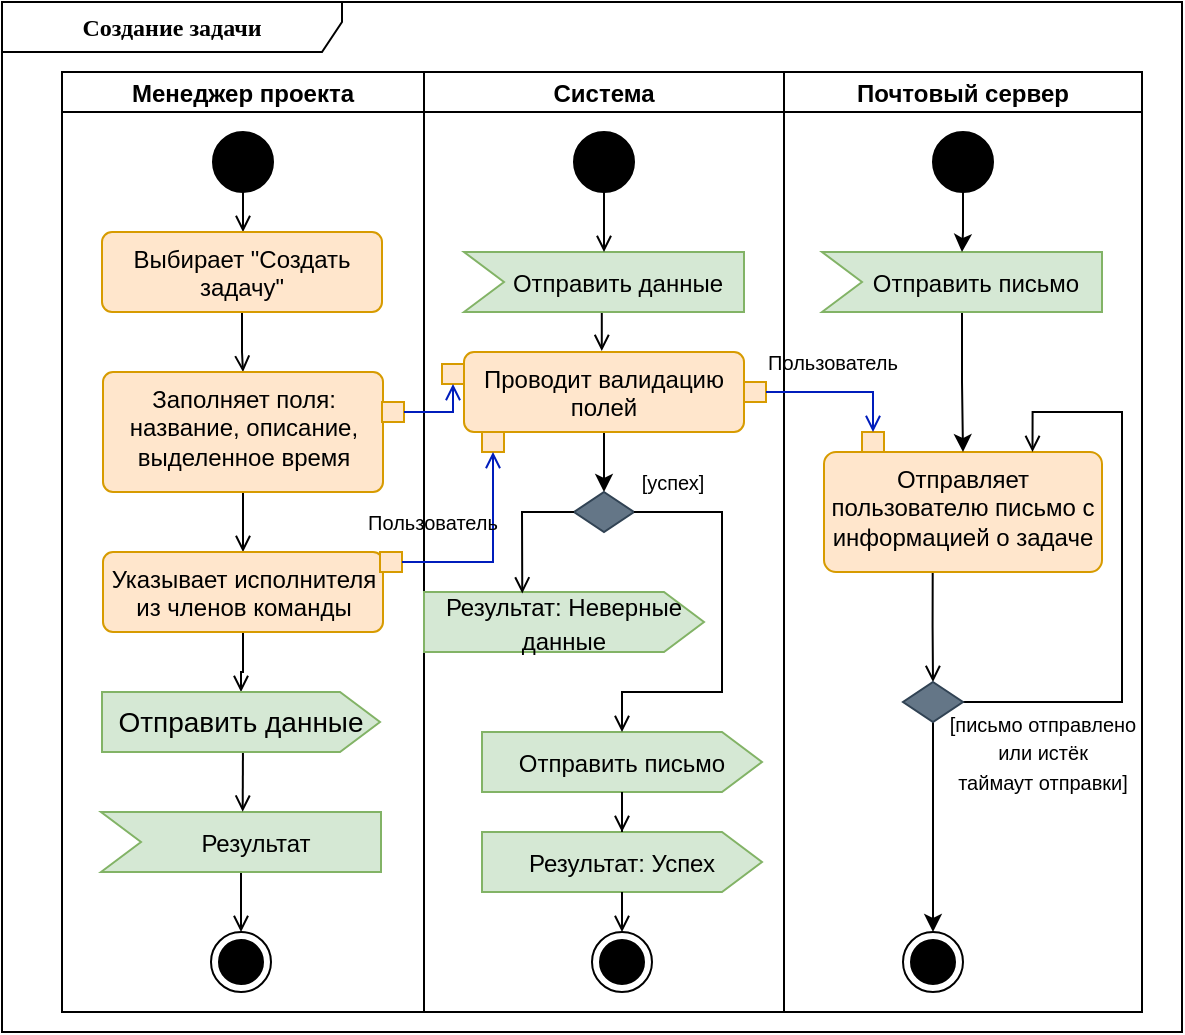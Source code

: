 <mxfile version="22.1.3" type="github">
  <diagram name="Страница — 1" id="4nss-KkPXFQWBisD1zAM">
    <mxGraphModel dx="955" dy="515" grid="1" gridSize="10" guides="1" tooltips="1" connect="1" arrows="1" fold="1" page="1" pageScale="1" pageWidth="827" pageHeight="1169" math="0" shadow="0">
      <root>
        <mxCell id="0" />
        <mxCell id="1" parent="0" />
        <mxCell id="ir2lZSe-M-KhIsvbzkP0-88" value="&lt;b&gt;Создание задачи&lt;/b&gt;" style="shape=umlFrame;whiteSpace=wrap;html=1;rounded=1;shadow=0;comic=0;labelBackgroundColor=none;strokeWidth=1;fontFamily=Verdana;fontSize=12;align=center;width=170;height=25;" parent="1" vertex="1">
          <mxGeometry x="90" y="75" width="590" height="515" as="geometry" />
        </mxCell>
        <mxCell id="ir2lZSe-M-KhIsvbzkP0-20" value="" style="shape=table;childLayout=tableLayout;startSize=0;fillColor=none;collapsible=0;recursiveResize=0;expand=0;" parent="1" vertex="1">
          <mxGeometry x="120" y="110" width="540" height="470" as="geometry" />
        </mxCell>
        <mxCell id="ir2lZSe-M-KhIsvbzkP0-21" value="" style="shape=tableRow;horizontal=0;swimlaneHead=0;swimlaneBody=0;top=0;left=0;strokeColor=inherit;bottom=0;right=0;dropTarget=0;fontStyle=0;fillColor=none;points=[[0,0.5],[1,0.5]];portConstraint=eastwest;startSize=0;collapsible=0;recursiveResize=0;expand=0;" parent="ir2lZSe-M-KhIsvbzkP0-20" vertex="1">
          <mxGeometry width="540" height="470" as="geometry" />
        </mxCell>
        <mxCell id="ir2lZSe-M-KhIsvbzkP0-22" value="Менеджер проекта" style="swimlane;swimlaneHead=0;swimlaneBody=0;fontStyle=1;strokeColor=inherit;connectable=0;fillColor=none;startSize=20;collapsible=0;recursiveResize=0;expand=0;" parent="ir2lZSe-M-KhIsvbzkP0-21" vertex="1">
          <mxGeometry width="181" height="470" as="geometry">
            <mxRectangle width="181" height="470" as="alternateBounds" />
          </mxGeometry>
        </mxCell>
        <mxCell id="ir2lZSe-M-KhIsvbzkP0-37" style="edgeStyle=orthogonalEdgeStyle;rounded=0;orthogonalLoop=1;jettySize=auto;html=1;endArrow=open;endFill=0;" parent="ir2lZSe-M-KhIsvbzkP0-22" source="ir2lZSe-M-KhIsvbzkP0-1" target="ir2lZSe-M-KhIsvbzkP0-26" edge="1">
          <mxGeometry relative="1" as="geometry" />
        </mxCell>
        <mxCell id="ir2lZSe-M-KhIsvbzkP0-1" value="" style="ellipse;fillColor=strokeColor;html=1;" parent="ir2lZSe-M-KhIsvbzkP0-22" vertex="1">
          <mxGeometry x="75.5" y="30" width="30" height="30" as="geometry" />
        </mxCell>
        <mxCell id="ir2lZSe-M-KhIsvbzkP0-38" style="edgeStyle=orthogonalEdgeStyle;rounded=0;orthogonalLoop=1;jettySize=auto;html=1;endArrow=open;endFill=0;" parent="ir2lZSe-M-KhIsvbzkP0-22" source="ir2lZSe-M-KhIsvbzkP0-26" target="ir2lZSe-M-KhIsvbzkP0-27" edge="1">
          <mxGeometry relative="1" as="geometry" />
        </mxCell>
        <mxCell id="ir2lZSe-M-KhIsvbzkP0-26" value="Выбирает &quot;Создать задачу&quot;" style="html=1;align=center;verticalAlign=top;rounded=1;absoluteArcSize=1;arcSize=10;dashed=0;whiteSpace=wrap;fillColor=#ffe6cc;strokeColor=#d79b00;" parent="ir2lZSe-M-KhIsvbzkP0-22" vertex="1">
          <mxGeometry x="20" y="80" width="140" height="40" as="geometry" />
        </mxCell>
        <mxCell id="ir2lZSe-M-KhIsvbzkP0-39" style="edgeStyle=orthogonalEdgeStyle;rounded=0;orthogonalLoop=1;jettySize=auto;html=1;endArrow=open;endFill=0;" parent="ir2lZSe-M-KhIsvbzkP0-22" source="ir2lZSe-M-KhIsvbzkP0-27" target="ir2lZSe-M-KhIsvbzkP0-28" edge="1">
          <mxGeometry relative="1" as="geometry" />
        </mxCell>
        <mxCell id="ir2lZSe-M-KhIsvbzkP0-27" value="Заполняет поля: название, описание, выделенное время" style="html=1;align=center;verticalAlign=top;rounded=1;absoluteArcSize=1;arcSize=10;dashed=0;whiteSpace=wrap;fillColor=#ffe6cc;strokeColor=#d79b00;" parent="ir2lZSe-M-KhIsvbzkP0-22" vertex="1">
          <mxGeometry x="20.5" y="150" width="140" height="60" as="geometry" />
        </mxCell>
        <mxCell id="djHgaaO19jBF4N8VO2es-6" style="edgeStyle=orthogonalEdgeStyle;rounded=0;orthogonalLoop=1;jettySize=auto;html=1;endArrow=open;endFill=0;" edge="1" parent="ir2lZSe-M-KhIsvbzkP0-22" source="ir2lZSe-M-KhIsvbzkP0-28" target="djHgaaO19jBF4N8VO2es-3">
          <mxGeometry relative="1" as="geometry" />
        </mxCell>
        <mxCell id="ir2lZSe-M-KhIsvbzkP0-28" value="Указывает исполнителя из членов команды" style="html=1;align=center;verticalAlign=top;rounded=1;absoluteArcSize=1;arcSize=10;dashed=0;whiteSpace=wrap;fillColor=#ffe6cc;strokeColor=#d79b00;" parent="ir2lZSe-M-KhIsvbzkP0-22" vertex="1">
          <mxGeometry x="20.5" y="240" width="140" height="40" as="geometry" />
        </mxCell>
        <mxCell id="ir2lZSe-M-KhIsvbzkP0-45" value="" style="rounded=0;whiteSpace=wrap;html=1;fillColor=#ffe6cc;strokeColor=#d79b00;" parent="ir2lZSe-M-KhIsvbzkP0-22" vertex="1">
          <mxGeometry x="160" y="165" width="11" height="10" as="geometry" />
        </mxCell>
        <mxCell id="ir2lZSe-M-KhIsvbzkP0-46" value="" style="rounded=0;whiteSpace=wrap;html=1;fillColor=#ffe6cc;strokeColor=#d79b00;" parent="ir2lZSe-M-KhIsvbzkP0-22" vertex="1">
          <mxGeometry x="159" y="240" width="11" height="10" as="geometry" />
        </mxCell>
        <mxCell id="ir2lZSe-M-KhIsvbzkP0-87" style="edgeStyle=orthogonalEdgeStyle;rounded=0;orthogonalLoop=1;jettySize=auto;html=1;endArrow=open;endFill=0;exitX=0;exitY=0;exitDx=70;exitDy=30;exitPerimeter=0;" parent="ir2lZSe-M-KhIsvbzkP0-22" source="ir2lZSe-M-KhIsvbzkP0-70" target="ir2lZSe-M-KhIsvbzkP0-86" edge="1">
          <mxGeometry relative="1" as="geometry">
            <Array as="points">
              <mxPoint x="90" y="452" />
              <mxPoint x="90" y="452" />
            </Array>
          </mxGeometry>
        </mxCell>
        <mxCell id="ir2lZSe-M-KhIsvbzkP0-70" value="&lt;font style=&quot;font-size: 12px;&quot;&gt;Результат&lt;/font&gt;" style="html=1;shape=mxgraph.infographic.ribbonSimple;notch1=20;notch2=0;align=center;verticalAlign=middle;fontSize=14;fontStyle=0;fillColor=#d5e8d4;flipH=0;spacingRight=0;spacingLeft=14;whiteSpace=wrap;strokeColor=#82b366;" parent="ir2lZSe-M-KhIsvbzkP0-22" vertex="1">
          <mxGeometry x="19.5" y="370" width="140" height="30" as="geometry" />
        </mxCell>
        <mxCell id="ir2lZSe-M-KhIsvbzkP0-86" value="" style="ellipse;html=1;shape=endState;fillColor=strokeColor;" parent="ir2lZSe-M-KhIsvbzkP0-22" vertex="1">
          <mxGeometry x="74.5" y="430" width="30" height="30" as="geometry" />
        </mxCell>
        <mxCell id="djHgaaO19jBF4N8VO2es-5" style="edgeStyle=orthogonalEdgeStyle;rounded=0;orthogonalLoop=1;jettySize=auto;html=1;exitX=0.507;exitY=0.996;exitDx=0;exitDy=0;exitPerimeter=0;entryX=0.506;entryY=-0.006;entryDx=0;entryDy=0;entryPerimeter=0;endArrow=open;endFill=0;" edge="1" parent="ir2lZSe-M-KhIsvbzkP0-22" source="djHgaaO19jBF4N8VO2es-3" target="ir2lZSe-M-KhIsvbzkP0-70">
          <mxGeometry relative="1" as="geometry">
            <mxPoint x="90" y="400" as="targetPoint" />
          </mxGeometry>
        </mxCell>
        <mxCell id="djHgaaO19jBF4N8VO2es-3" value="Отправить данные" style="html=1;shape=mxgraph.infographic.ribbonSimple;notch1=0;notch2=20;align=center;verticalAlign=middle;fontSize=14;fontStyle=0;fillColor=#d5e8d4;whiteSpace=wrap;strokeColor=#82b366;" vertex="1" parent="ir2lZSe-M-KhIsvbzkP0-22">
          <mxGeometry x="20" y="310" width="139" height="30" as="geometry" />
        </mxCell>
        <mxCell id="ir2lZSe-M-KhIsvbzkP0-23" value="Система" style="swimlane;swimlaneHead=0;swimlaneBody=0;fontStyle=1;strokeColor=inherit;connectable=0;fillColor=none;startSize=20;collapsible=0;recursiveResize=0;expand=0;" parent="ir2lZSe-M-KhIsvbzkP0-21" vertex="1">
          <mxGeometry x="181" width="180" height="470" as="geometry">
            <mxRectangle width="180" height="470" as="alternateBounds" />
          </mxGeometry>
        </mxCell>
        <mxCell id="djHgaaO19jBF4N8VO2es-16" style="edgeStyle=orthogonalEdgeStyle;rounded=0;orthogonalLoop=1;jettySize=auto;html=1;" edge="1" parent="ir2lZSe-M-KhIsvbzkP0-23" source="ir2lZSe-M-KhIsvbzkP0-47" target="ir2lZSe-M-KhIsvbzkP0-51">
          <mxGeometry relative="1" as="geometry" />
        </mxCell>
        <mxCell id="ir2lZSe-M-KhIsvbzkP0-47" value="Проводит валидацию полей" style="html=1;align=center;verticalAlign=top;rounded=1;absoluteArcSize=1;arcSize=10;dashed=0;whiteSpace=wrap;fillColor=#ffe6cc;strokeColor=#d79b00;" parent="ir2lZSe-M-KhIsvbzkP0-23" vertex="1">
          <mxGeometry x="20" y="140" width="140" height="40" as="geometry" />
        </mxCell>
        <mxCell id="ir2lZSe-M-KhIsvbzkP0-49" value="" style="rounded=0;whiteSpace=wrap;html=1;fillColor=#ffe6cc;strokeColor=#d79b00;" parent="ir2lZSe-M-KhIsvbzkP0-23" vertex="1">
          <mxGeometry x="9" y="146" width="11" height="10" as="geometry" />
        </mxCell>
        <mxCell id="ir2lZSe-M-KhIsvbzkP0-51" value="" style="rhombus;whiteSpace=wrap;html=1;verticalAlign=top;rounded=0;arcSize=10;dashed=0;fillColor=#647687;fontColor=#ffffff;strokeColor=#314354;" parent="ir2lZSe-M-KhIsvbzkP0-23" vertex="1">
          <mxGeometry x="75" y="210" width="30" height="20" as="geometry" />
        </mxCell>
        <mxCell id="ir2lZSe-M-KhIsvbzkP0-61" value="" style="rounded=0;whiteSpace=wrap;html=1;fillColor=#ffe6cc;strokeColor=#d79b00;" parent="ir2lZSe-M-KhIsvbzkP0-23" vertex="1">
          <mxGeometry x="160" y="155" width="11" height="10" as="geometry" />
        </mxCell>
        <mxCell id="ir2lZSe-M-KhIsvbzkP0-64" value="&lt;font style=&quot;font-size: 10px;&quot;&gt;[успех]&lt;/font&gt;" style="text;html=1;align=center;verticalAlign=middle;resizable=0;points=[];autosize=1;strokeColor=none;fillColor=none;" parent="ir2lZSe-M-KhIsvbzkP0-23" vertex="1">
          <mxGeometry x="99" y="190" width="50" height="30" as="geometry" />
        </mxCell>
        <mxCell id="ir2lZSe-M-KhIsvbzkP0-72" value="&lt;font style=&quot;font-size: 12px;&quot;&gt;Результат: Неверные данные&lt;/font&gt;" style="html=1;shape=mxgraph.infographic.ribbonSimple;notch1=0;notch2=20;align=center;verticalAlign=middle;fontSize=14;fontStyle=0;fillColor=#d5e8d4;whiteSpace=wrap;strokeColor=#82b366;" parent="ir2lZSe-M-KhIsvbzkP0-23" vertex="1">
          <mxGeometry y="260" width="140" height="30" as="geometry" />
        </mxCell>
        <mxCell id="ir2lZSe-M-KhIsvbzkP0-77" value="&lt;font style=&quot;font-size: 12px;&quot;&gt;Отправить письмо&lt;/font&gt;" style="html=1;shape=mxgraph.infographic.ribbonSimple;notch1=0;notch2=20;align=center;verticalAlign=middle;fontSize=14;fontStyle=0;fillColor=#d5e8d4;whiteSpace=wrap;strokeColor=#82b366;" parent="ir2lZSe-M-KhIsvbzkP0-23" vertex="1">
          <mxGeometry x="29" y="330" width="140" height="30" as="geometry" />
        </mxCell>
        <mxCell id="ir2lZSe-M-KhIsvbzkP0-83" value="" style="endArrow=open;html=1;rounded=0;entryX=0.351;entryY=0.024;entryDx=0;entryDy=0;entryPerimeter=0;endFill=0;exitX=0;exitY=0.5;exitDx=0;exitDy=0;" parent="ir2lZSe-M-KhIsvbzkP0-23" source="ir2lZSe-M-KhIsvbzkP0-51" target="ir2lZSe-M-KhIsvbzkP0-72" edge="1">
          <mxGeometry width="50" height="50" relative="1" as="geometry">
            <mxPoint x="79" y="240" as="sourcePoint" />
            <mxPoint x="129" y="190" as="targetPoint" />
            <Array as="points">
              <mxPoint x="49" y="220" />
            </Array>
          </mxGeometry>
        </mxCell>
        <mxCell id="djHgaaO19jBF4N8VO2es-1" value="" style="ellipse;fillColor=strokeColor;html=1;" vertex="1" parent="ir2lZSe-M-KhIsvbzkP0-23">
          <mxGeometry x="75" y="30" width="30" height="30" as="geometry" />
        </mxCell>
        <mxCell id="ir2lZSe-M-KhIsvbzkP0-56" value="" style="rounded=0;whiteSpace=wrap;html=1;fillColor=#ffe6cc;strokeColor=#d79b00;" parent="ir2lZSe-M-KhIsvbzkP0-23" vertex="1">
          <mxGeometry x="29" y="180" width="11" height="10" as="geometry" />
        </mxCell>
        <mxCell id="ir2lZSe-M-KhIsvbzkP0-54" value="" style="edgeStyle=orthogonalEdgeStyle;rounded=0;orthogonalLoop=1;jettySize=auto;html=1;endArrow=open;endFill=0;exitX=1;exitY=0.5;exitDx=0;exitDy=0;" parent="ir2lZSe-M-KhIsvbzkP0-23" source="ir2lZSe-M-KhIsvbzkP0-51" edge="1">
          <mxGeometry relative="1" as="geometry">
            <mxPoint x="99" y="330" as="targetPoint" />
            <Array as="points">
              <mxPoint x="149" y="220" />
              <mxPoint x="149" y="310" />
              <mxPoint x="99" y="310" />
              <mxPoint x="99" y="330" />
            </Array>
          </mxGeometry>
        </mxCell>
        <mxCell id="djHgaaO19jBF4N8VO2es-19" value="" style="ellipse;html=1;shape=endState;fillColor=strokeColor;" vertex="1" parent="ir2lZSe-M-KhIsvbzkP0-23">
          <mxGeometry x="84" y="430" width="30" height="30" as="geometry" />
        </mxCell>
        <mxCell id="ir2lZSe-M-KhIsvbzkP0-25" value="Почтовый сервер" style="swimlane;swimlaneHead=0;swimlaneBody=0;fontStyle=1;strokeColor=inherit;connectable=0;fillColor=none;startSize=20;collapsible=0;recursiveResize=0;expand=0;" parent="ir2lZSe-M-KhIsvbzkP0-21" vertex="1">
          <mxGeometry x="361" width="179" height="470" as="geometry">
            <mxRectangle width="179" height="470" as="alternateBounds" />
          </mxGeometry>
        </mxCell>
        <mxCell id="ir2lZSe-M-KhIsvbzkP0-69" value="" style="edgeStyle=orthogonalEdgeStyle;rounded=0;orthogonalLoop=1;jettySize=auto;html=1;endArrow=open;endFill=0;exitX=0.391;exitY=1.006;exitDx=0;exitDy=0;exitPerimeter=0;" parent="ir2lZSe-M-KhIsvbzkP0-25" source="ir2lZSe-M-KhIsvbzkP0-53" target="ir2lZSe-M-KhIsvbzkP0-68" edge="1">
          <mxGeometry relative="1" as="geometry" />
        </mxCell>
        <mxCell id="ir2lZSe-M-KhIsvbzkP0-53" value="Отправляет пользователю письмо с информацией о задаче" style="whiteSpace=wrap;html=1;verticalAlign=top;rounded=1;arcSize=10;dashed=0;fillColor=#ffe6cc;strokeColor=#d79b00;" parent="ir2lZSe-M-KhIsvbzkP0-25" vertex="1">
          <mxGeometry x="20" y="190" width="139" height="60" as="geometry" />
        </mxCell>
        <mxCell id="ir2lZSe-M-KhIsvbzkP0-62" value="" style="rounded=0;whiteSpace=wrap;html=1;fillColor=#ffe6cc;strokeColor=#d79b00;" parent="ir2lZSe-M-KhIsvbzkP0-25" vertex="1">
          <mxGeometry x="39" y="180" width="11" height="10" as="geometry" />
        </mxCell>
        <mxCell id="ir2lZSe-M-KhIsvbzkP0-66" value="&lt;font style=&quot;font-size: 10px;&quot;&gt;Пользователь&lt;/font&gt;" style="text;html=1;align=center;verticalAlign=middle;resizable=0;points=[];autosize=1;strokeColor=none;fillColor=none;" parent="ir2lZSe-M-KhIsvbzkP0-25" vertex="1">
          <mxGeometry x="-21" y="130" width="90" height="30" as="geometry" />
        </mxCell>
        <mxCell id="djHgaaO19jBF4N8VO2es-25" style="edgeStyle=orthogonalEdgeStyle;rounded=0;orthogonalLoop=1;jettySize=auto;html=1;" edge="1" parent="ir2lZSe-M-KhIsvbzkP0-25" source="ir2lZSe-M-KhIsvbzkP0-68" target="djHgaaO19jBF4N8VO2es-24">
          <mxGeometry relative="1" as="geometry" />
        </mxCell>
        <mxCell id="djHgaaO19jBF4N8VO2es-26" style="edgeStyle=orthogonalEdgeStyle;rounded=0;orthogonalLoop=1;jettySize=auto;html=1;entryX=0.75;entryY=0;entryDx=0;entryDy=0;endArrow=open;endFill=0;" edge="1" parent="ir2lZSe-M-KhIsvbzkP0-25" source="ir2lZSe-M-KhIsvbzkP0-68" target="ir2lZSe-M-KhIsvbzkP0-53">
          <mxGeometry relative="1" as="geometry">
            <Array as="points">
              <mxPoint x="169" y="315" />
              <mxPoint x="169" y="170" />
              <mxPoint x="124" y="170" />
            </Array>
          </mxGeometry>
        </mxCell>
        <mxCell id="ir2lZSe-M-KhIsvbzkP0-68" value="" style="rhombus;whiteSpace=wrap;html=1;verticalAlign=top;rounded=0;arcSize=10;dashed=0;fillColor=#647687;fontColor=#ffffff;strokeColor=#314354;" parent="ir2lZSe-M-KhIsvbzkP0-25" vertex="1">
          <mxGeometry x="59.5" y="305" width="30" height="20" as="geometry" />
        </mxCell>
        <mxCell id="ir2lZSe-M-KhIsvbzkP0-85" value="&lt;span style=&quot;font-size: 10px;&quot;&gt;[письмо отправлено &lt;br&gt;или истёк &lt;br&gt;таймаут отправки]&lt;/span&gt;" style="text;html=1;align=center;verticalAlign=middle;resizable=0;points=[];autosize=1;strokeColor=none;fillColor=none;" parent="ir2lZSe-M-KhIsvbzkP0-25" vertex="1">
          <mxGeometry x="69" y="310" width="120" height="60" as="geometry" />
        </mxCell>
        <mxCell id="djHgaaO19jBF4N8VO2es-27" style="edgeStyle=orthogonalEdgeStyle;rounded=0;orthogonalLoop=1;jettySize=auto;html=1;" edge="1" parent="ir2lZSe-M-KhIsvbzkP0-25" source="djHgaaO19jBF4N8VO2es-21" target="ir2lZSe-M-KhIsvbzkP0-53">
          <mxGeometry relative="1" as="geometry" />
        </mxCell>
        <mxCell id="djHgaaO19jBF4N8VO2es-21" value="&lt;font style=&quot;font-size: 12px;&quot;&gt;Отправить письмо&lt;/font&gt;" style="html=1;shape=mxgraph.infographic.ribbonSimple;notch1=20;notch2=0;align=center;verticalAlign=middle;fontSize=14;fontStyle=0;fillColor=#d5e8d4;flipH=0;spacingRight=0;spacingLeft=14;whiteSpace=wrap;strokeColor=#82b366;" vertex="1" parent="ir2lZSe-M-KhIsvbzkP0-25">
          <mxGeometry x="19" y="90" width="140" height="30" as="geometry" />
        </mxCell>
        <mxCell id="djHgaaO19jBF4N8VO2es-24" value="" style="ellipse;html=1;shape=endState;fillColor=strokeColor;" vertex="1" parent="ir2lZSe-M-KhIsvbzkP0-25">
          <mxGeometry x="59.5" y="430" width="30" height="30" as="geometry" />
        </mxCell>
        <mxCell id="djHgaaO19jBF4N8VO2es-2" value="" style="ellipse;fillColor=strokeColor;html=1;" vertex="1" parent="ir2lZSe-M-KhIsvbzkP0-25">
          <mxGeometry x="74.5" y="30" width="30" height="30" as="geometry" />
        </mxCell>
        <mxCell id="djHgaaO19jBF4N8VO2es-22" style="edgeStyle=orthogonalEdgeStyle;rounded=0;orthogonalLoop=1;jettySize=auto;html=1;" edge="1" parent="ir2lZSe-M-KhIsvbzkP0-25" source="djHgaaO19jBF4N8VO2es-2" target="djHgaaO19jBF4N8VO2es-21">
          <mxGeometry relative="1" as="geometry" />
        </mxCell>
        <mxCell id="ir2lZSe-M-KhIsvbzkP0-50" style="edgeStyle=orthogonalEdgeStyle;rounded=0;orthogonalLoop=1;jettySize=auto;html=1;exitX=1;exitY=0.5;exitDx=0;exitDy=0;entryX=0.5;entryY=1;entryDx=0;entryDy=0;fillColor=#0050ef;strokeColor=#001DBC;endArrow=open;endFill=0;" parent="ir2lZSe-M-KhIsvbzkP0-21" source="ir2lZSe-M-KhIsvbzkP0-45" target="ir2lZSe-M-KhIsvbzkP0-49" edge="1">
          <mxGeometry relative="1" as="geometry" />
        </mxCell>
        <mxCell id="ir2lZSe-M-KhIsvbzkP0-63" style="edgeStyle=orthogonalEdgeStyle;rounded=0;orthogonalLoop=1;jettySize=auto;html=1;exitX=1;exitY=0.5;exitDx=0;exitDy=0;entryX=0.5;entryY=0;entryDx=0;entryDy=0;fillColor=#0050ef;strokeColor=#001DBC;endArrow=open;endFill=0;" parent="ir2lZSe-M-KhIsvbzkP0-21" source="ir2lZSe-M-KhIsvbzkP0-61" target="ir2lZSe-M-KhIsvbzkP0-62" edge="1">
          <mxGeometry relative="1" as="geometry" />
        </mxCell>
        <mxCell id="ir2lZSe-M-KhIsvbzkP0-57" style="edgeStyle=orthogonalEdgeStyle;rounded=0;orthogonalLoop=1;jettySize=auto;html=1;entryX=0.5;entryY=1;entryDx=0;entryDy=0;fillColor=#0050ef;strokeColor=#001DBC;endArrow=open;endFill=0;exitX=1;exitY=0.5;exitDx=0;exitDy=0;" parent="ir2lZSe-M-KhIsvbzkP0-21" source="ir2lZSe-M-KhIsvbzkP0-46" target="ir2lZSe-M-KhIsvbzkP0-56" edge="1">
          <mxGeometry relative="1" as="geometry">
            <mxPoint x="150" y="305" as="sourcePoint" />
          </mxGeometry>
        </mxCell>
        <mxCell id="ir2lZSe-M-KhIsvbzkP0-65" value="&lt;font style=&quot;font-size: 10px;&quot;&gt;Пользователь&lt;/font&gt;" style="text;html=1;align=center;verticalAlign=middle;resizable=0;points=[];autosize=1;strokeColor=none;fillColor=none;" parent="1" vertex="1">
          <mxGeometry x="260" y="320" width="90" height="30" as="geometry" />
        </mxCell>
        <mxCell id="djHgaaO19jBF4N8VO2es-10" style="edgeStyle=orthogonalEdgeStyle;rounded=0;orthogonalLoop=1;jettySize=auto;html=1;entryX=0.492;entryY=-0.013;entryDx=0;entryDy=0;entryPerimeter=0;endArrow=open;endFill=0;" edge="1" parent="1" source="djHgaaO19jBF4N8VO2es-9" target="ir2lZSe-M-KhIsvbzkP0-47">
          <mxGeometry relative="1" as="geometry">
            <Array as="points">
              <mxPoint x="390" y="240" />
            </Array>
          </mxGeometry>
        </mxCell>
        <mxCell id="djHgaaO19jBF4N8VO2es-9" value="&lt;font style=&quot;font-size: 12px;&quot;&gt;Отправить данные&lt;/font&gt;" style="html=1;shape=mxgraph.infographic.ribbonSimple;notch1=20;notch2=0;align=center;verticalAlign=middle;fontSize=14;fontStyle=0;fillColor=#d5e8d4;flipH=0;spacingRight=0;spacingLeft=14;whiteSpace=wrap;strokeColor=#82b366;" vertex="1" parent="1">
          <mxGeometry x="321" y="200" width="140" height="30" as="geometry" />
        </mxCell>
        <mxCell id="djHgaaO19jBF4N8VO2es-13" style="edgeStyle=orthogonalEdgeStyle;rounded=0;orthogonalLoop=1;jettySize=auto;html=1;entryX=0;entryY=0;entryDx=70;entryDy=0;entryPerimeter=0;endArrow=open;endFill=0;" edge="1" parent="1" source="djHgaaO19jBF4N8VO2es-1" target="djHgaaO19jBF4N8VO2es-9">
          <mxGeometry relative="1" as="geometry" />
        </mxCell>
        <mxCell id="djHgaaO19jBF4N8VO2es-17" value="&lt;font style=&quot;font-size: 12px;&quot;&gt;Результат: Успех&lt;/font&gt;" style="html=1;shape=mxgraph.infographic.ribbonSimple;notch1=0;notch2=20;align=center;verticalAlign=middle;fontSize=14;fontStyle=0;fillColor=#d5e8d4;whiteSpace=wrap;strokeColor=#82b366;" vertex="1" parent="1">
          <mxGeometry x="330" y="490" width="140" height="30" as="geometry" />
        </mxCell>
        <mxCell id="djHgaaO19jBF4N8VO2es-18" style="edgeStyle=orthogonalEdgeStyle;rounded=0;orthogonalLoop=1;jettySize=auto;html=1;endArrow=open;endFill=0;" edge="1" parent="1" source="ir2lZSe-M-KhIsvbzkP0-77" target="djHgaaO19jBF4N8VO2es-17">
          <mxGeometry relative="1" as="geometry" />
        </mxCell>
        <mxCell id="djHgaaO19jBF4N8VO2es-20" value="" style="endArrow=open;html=1;rounded=0;endFill=0;" edge="1" parent="1" source="djHgaaO19jBF4N8VO2es-17" target="djHgaaO19jBF4N8VO2es-19">
          <mxGeometry width="50" height="50" relative="1" as="geometry">
            <mxPoint x="310" y="600" as="sourcePoint" />
            <mxPoint x="360" y="550" as="targetPoint" />
          </mxGeometry>
        </mxCell>
      </root>
    </mxGraphModel>
  </diagram>
</mxfile>
